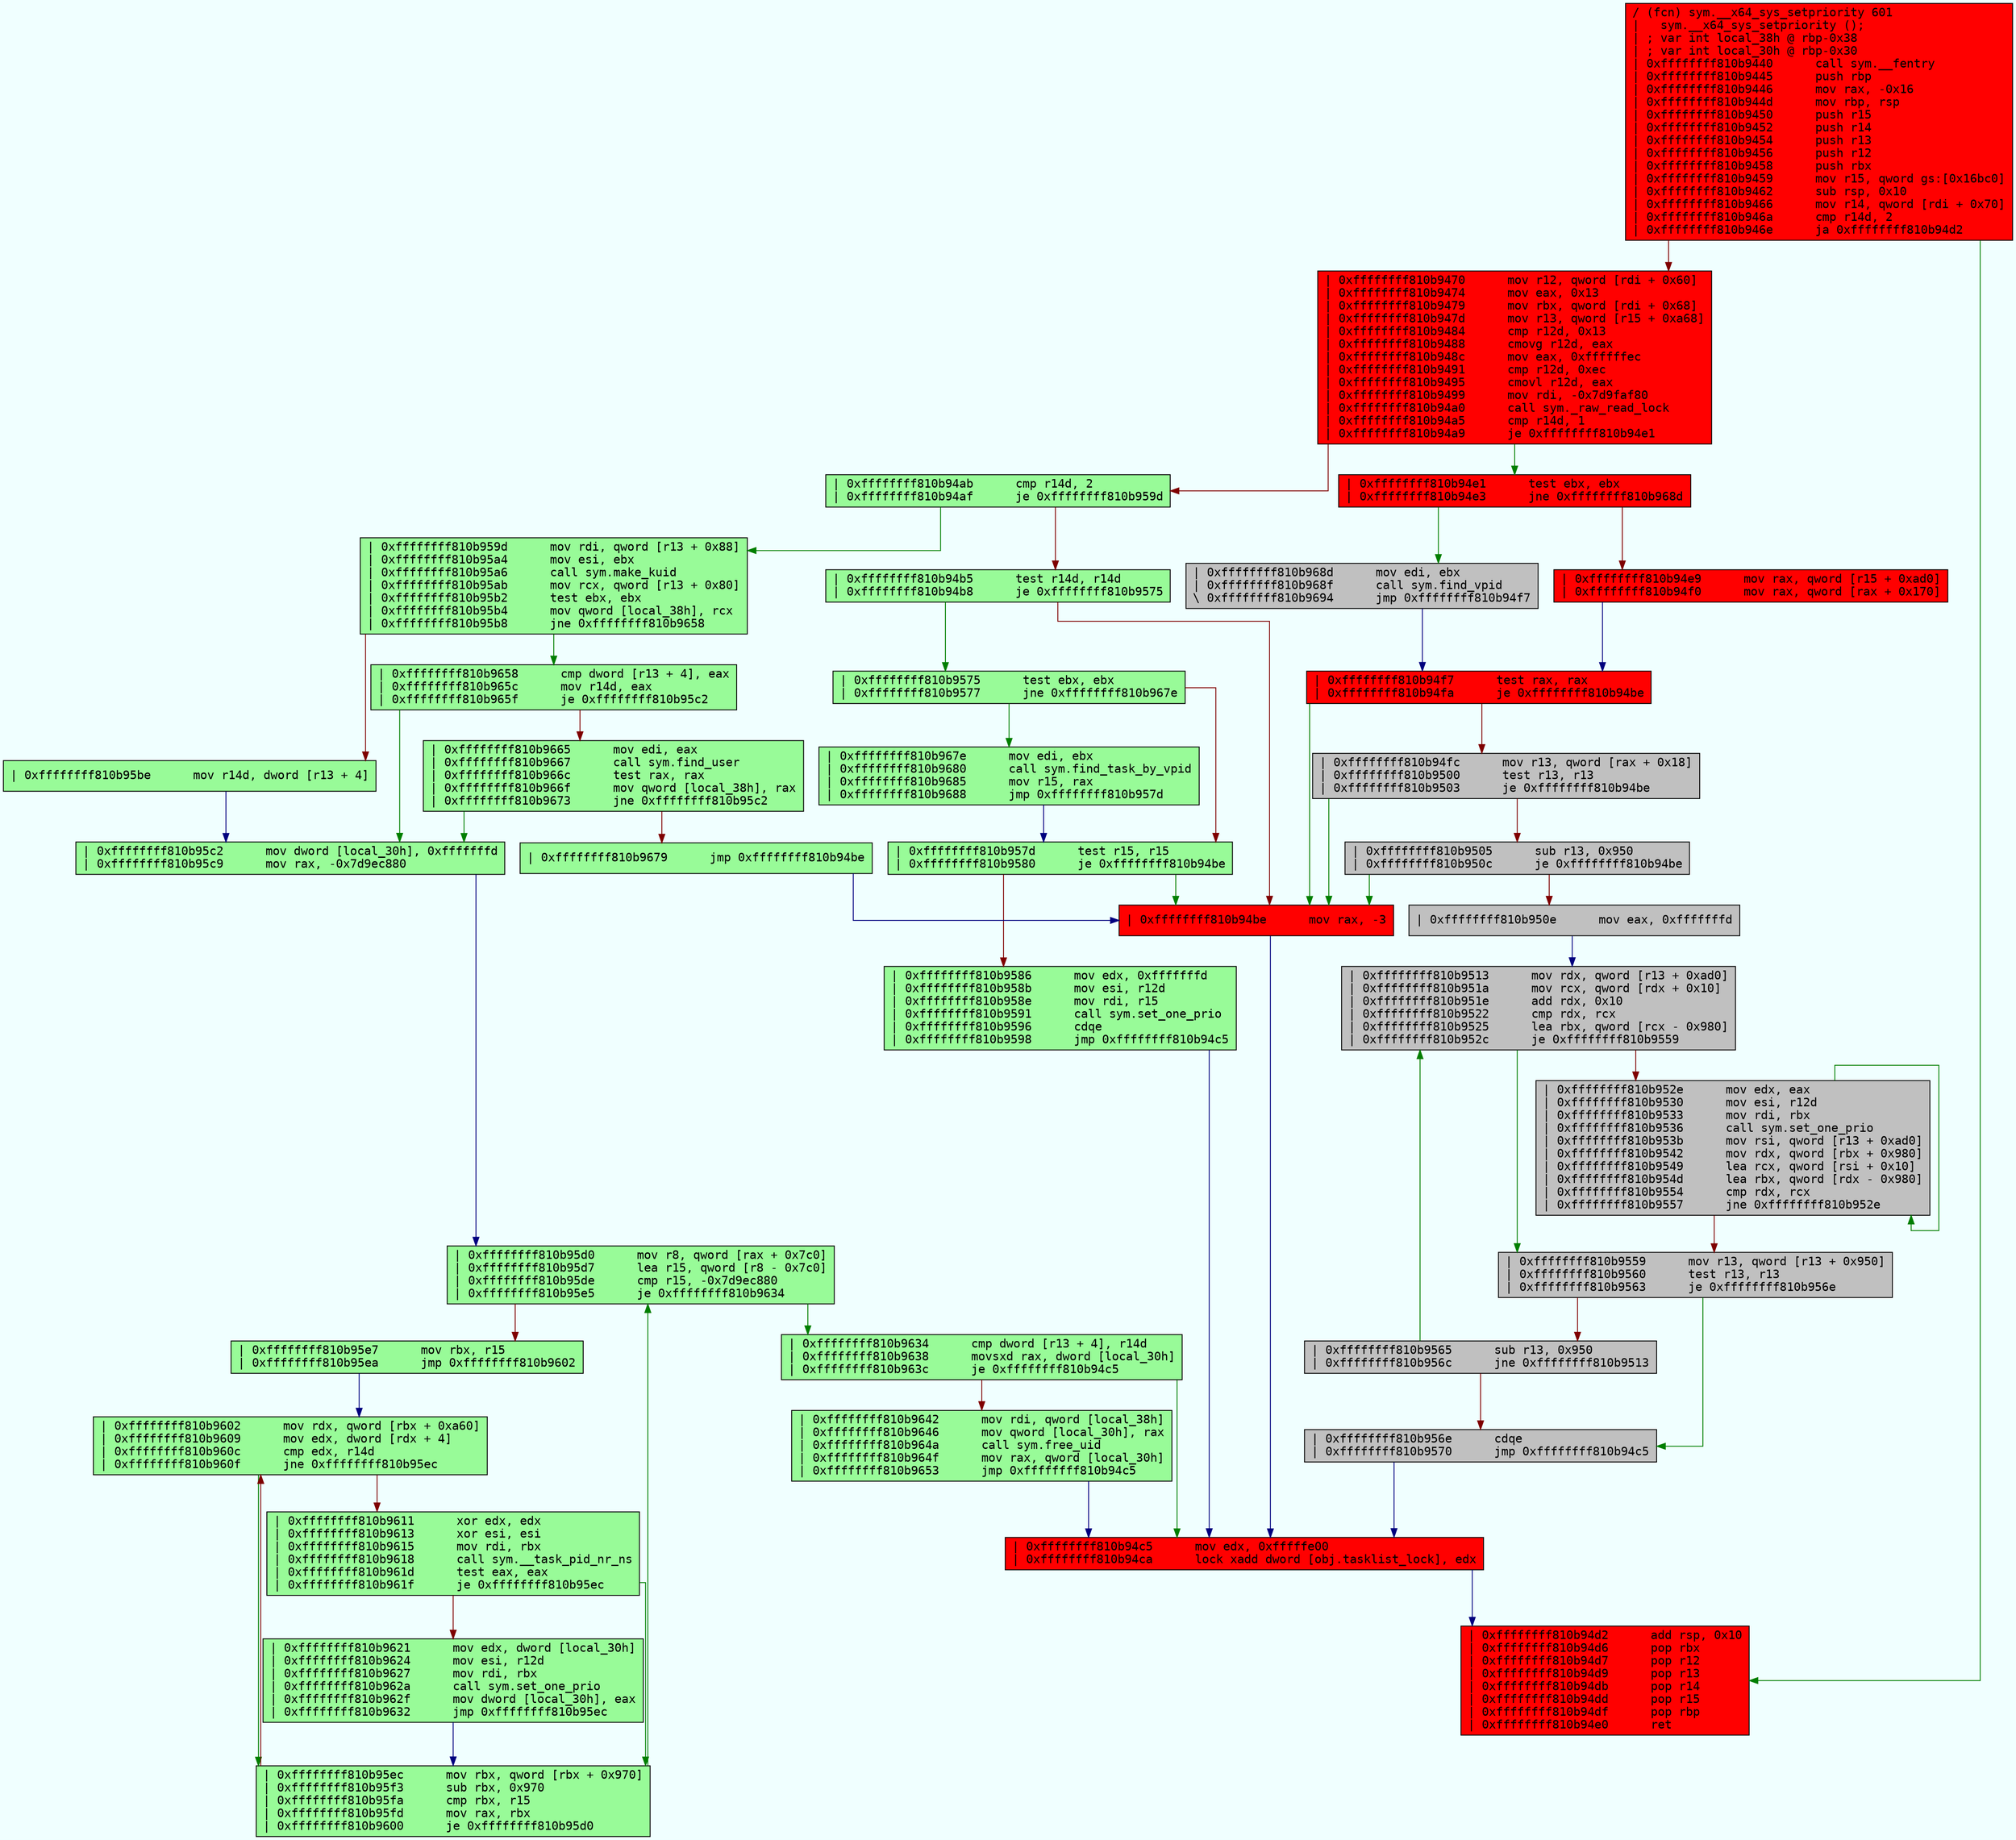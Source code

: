 digraph code {
	graph [bgcolor=azure,
		fontname=Courier,
		fontsize=8,
		name=code,
		splines=ortho
	];
	node [fillcolor=gray,
		fontname=Courier,
		shape=box,
		style=filled
	];
	edge [arrowhead=normal];
	"0xffffffff810b9440"	 [URL="sym.__x64_sys_setpriority/0xffffffff810b9440",
		color=black,
		fillcolor=red,
		label="/ (fcn) sym.__x64_sys_setpriority 601\l|   sym.__x64_sys_setpriority ();\l| ; var int local_38h @ rbp-0x38\l| ; var int local_30h @ \
rbp-0x30\l| 0xffffffff810b9440      call sym.__fentry\l| 0xffffffff810b9445      push rbp\l| 0xffffffff810b9446      mov rax, -0x16\l| \
0xffffffff810b944d      mov rbp, rsp\l| 0xffffffff810b9450      push r15\l| 0xffffffff810b9452      push r14\l| 0xffffffff810b9454      \
push r13\l| 0xffffffff810b9456      push r12\l| 0xffffffff810b9458      push rbx\l| 0xffffffff810b9459      mov r15, qword gs:[0x16bc0]\l| \
0xffffffff810b9462      sub rsp, 0x10\l| 0xffffffff810b9466      mov r14, qword [rdi + 0x70]\l| 0xffffffff810b946a      cmp r14d, \
2\l| 0xffffffff810b946e      ja 0xffffffff810b94d2\l"];
	"0xffffffff810b94d2"	 [URL="sym.__x64_sys_setpriority/0xffffffff810b94d2",
		color=black,
		fillcolor=red,
		label="| 0xffffffff810b94d2      add rsp, 0x10\l| 0xffffffff810b94d6      pop rbx\l| 0xffffffff810b94d7      pop r12\l| 0xffffffff810b94d9      \
pop r13\l| 0xffffffff810b94db      pop r14\l| 0xffffffff810b94dd      pop r15\l| 0xffffffff810b94df      pop rbp\l| 0xffffffff810b94e0      \
ret\l"];
	"0xffffffff810b9440" -> "0xffffffff810b94d2" [key=0,
	color="#007f00"];
"0xffffffff810b9470" [URL="sym.__x64_sys_setpriority/0xffffffff810b9470",
	color=black,
	fillcolor=red,
	label="| 0xffffffff810b9470      mov r12, qword [rdi + 0x60]\l| 0xffffffff810b9474      mov eax, 0x13\l| 0xffffffff810b9479      mov rbx, \
qword [rdi + 0x68]\l| 0xffffffff810b947d      mov r13, qword [r15 + 0xa68]\l| 0xffffffff810b9484      cmp r12d, 0x13\l| 0xffffffff810b9488      \
cmovg r12d, eax\l| 0xffffffff810b948c      mov eax, 0xffffffec\l| 0xffffffff810b9491      cmp r12d, 0xec\l| 0xffffffff810b9495      \
cmovl r12d, eax\l| 0xffffffff810b9499      mov rdi, -0x7d9faf80\l| 0xffffffff810b94a0      call sym._raw_read_lock\l| 0xffffffff810b94a5      \
cmp r14d, 1\l| 0xffffffff810b94a9      je 0xffffffff810b94e1\l"];
"0xffffffff810b9440" -> "0xffffffff810b9470" [key=0,
color="#7f0000"];
"0xffffffff810b94e1" [URL="sym.__x64_sys_setpriority/0xffffffff810b94e1",
color=black,
fillcolor=red,
label="| 0xffffffff810b94e1      test ebx, ebx\l| 0xffffffff810b94e3      jne 0xffffffff810b968d\l"];
"0xffffffff810b9470" -> "0xffffffff810b94e1" [key=0,
color="#007f00"];
"0xffffffff810b94ab" [URL="sym.__x64_sys_setpriority/0xffffffff810b94ab",
color=black,
fillcolor=palegreen,
label="| 0xffffffff810b94ab      cmp r14d, 2\l| 0xffffffff810b94af      je 0xffffffff810b959d\l"];
"0xffffffff810b9470" -> "0xffffffff810b94ab" [key=0,
color="#7f0000"];
"0xffffffff810b968d" [URL="sym.__x64_sys_setpriority/0xffffffff810b968d",
color=black,
label="| 0xffffffff810b968d      mov edi, ebx\l| 0xffffffff810b968f      call sym.find_vpid\l\\ 0xffffffff810b9694      jmp 0xffffffff810b94f7\l"];
"0xffffffff810b94e1" -> "0xffffffff810b968d" [key=0,
color="#007f00"];
"0xffffffff810b94e9" [URL="sym.__x64_sys_setpriority/0xffffffff810b94e9",
color=black,
fillcolor=red,
label="| 0xffffffff810b94e9      mov rax, qword [r15 + 0xad0]\l| 0xffffffff810b94f0      mov rax, qword [rax + 0x170]\l"];
"0xffffffff810b94e1" -> "0xffffffff810b94e9" [key=0,
color="#7f0000"];
"0xffffffff810b959d" [URL="sym.__x64_sys_setpriority/0xffffffff810b959d",
color=black,
fillcolor=palegreen,
label="| 0xffffffff810b959d      mov rdi, qword [r13 + 0x88]\l| 0xffffffff810b95a4      mov esi, ebx\l| 0xffffffff810b95a6      call sym.make_\
kuid\l| 0xffffffff810b95ab      mov rcx, qword [r13 + 0x80]\l| 0xffffffff810b95b2      test ebx, ebx\l| 0xffffffff810b95b4      \
mov qword [local_38h], rcx\l| 0xffffffff810b95b8      jne 0xffffffff810b9658\l"];
"0xffffffff810b94ab" -> "0xffffffff810b959d" [key=0,
color="#007f00"];
"0xffffffff810b94b5" [URL="sym.__x64_sys_setpriority/0xffffffff810b94b5",
color=black,
fillcolor=palegreen,
label="| 0xffffffff810b94b5      test r14d, r14d\l| 0xffffffff810b94b8      je 0xffffffff810b9575\l"];
"0xffffffff810b94ab" -> "0xffffffff810b94b5" [key=0,
color="#7f0000"];
"0xffffffff810b9658" [URL="sym.__x64_sys_setpriority/0xffffffff810b9658",
color=black,
fillcolor=palegreen,
label="| 0xffffffff810b9658      cmp dword [r13 + 4], eax\l| 0xffffffff810b965c      mov r14d, eax\l| 0xffffffff810b965f      je 0xffffffff810b95c2\l"];
"0xffffffff810b959d" -> "0xffffffff810b9658" [key=0,
color="#007f00"];
"0xffffffff810b95be" [URL="sym.__x64_sys_setpriority/0xffffffff810b95be",
color=black,
fillcolor=palegreen,
label="| 0xffffffff810b95be      mov r14d, dword [r13 + 4]\l"];
"0xffffffff810b959d" -> "0xffffffff810b95be" [key=0,
color="#7f0000"];
"0xffffffff810b9575" [URL="sym.__x64_sys_setpriority/0xffffffff810b9575",
color=black,
fillcolor=palegreen,
label="| 0xffffffff810b9575      test ebx, ebx\l| 0xffffffff810b9577      jne 0xffffffff810b967e\l"];
"0xffffffff810b94b5" -> "0xffffffff810b9575" [key=0,
color="#007f00"];
"0xffffffff810b94be" [URL="sym.__x64_sys_setpriority/0xffffffff810b94be",
color=black,
fillcolor=red,
label="| 0xffffffff810b94be      mov rax, -3\l"];
"0xffffffff810b94b5" -> "0xffffffff810b94be" [key=0,
color="#7f0000"];
"0xffffffff810b967e" [URL="sym.__x64_sys_setpriority/0xffffffff810b967e",
color=black,
fillcolor=palegreen,
label="| 0xffffffff810b967e      mov edi, ebx\l| 0xffffffff810b9680      call sym.find_task_by_vpid\l| 0xffffffff810b9685      mov r15, \
rax\l| 0xffffffff810b9688      jmp 0xffffffff810b957d\l"];
"0xffffffff810b9575" -> "0xffffffff810b967e" [key=0,
color="#007f00"];
"0xffffffff810b957d" [URL="sym.__x64_sys_setpriority/0xffffffff810b957d",
color=black,
fillcolor=palegreen,
label="| 0xffffffff810b957d      test r15, r15\l| 0xffffffff810b9580      je 0xffffffff810b94be\l"];
"0xffffffff810b9575" -> "0xffffffff810b957d" [key=0,
color="#7f0000"];
"0xffffffff810b94c5" [URL="sym.__x64_sys_setpriority/0xffffffff810b94c5",
color=black,
fillcolor=red,
label="| 0xffffffff810b94c5      mov edx, 0xfffffe00\l| 0xffffffff810b94ca      lock xadd dword [obj.tasklist_lock], edx\l"];
"0xffffffff810b94be" -> "0xffffffff810b94c5" [key=0,
color="#00007f"];
"0xffffffff810b94c5" -> "0xffffffff810b94d2" [key=0,
color="#00007f"];
"0xffffffff810b94f7" [URL="sym.__x64_sys_setpriority/0xffffffff810b94f7",
color=black,
fillcolor=red,
label="| 0xffffffff810b94f7      test rax, rax\l| 0xffffffff810b94fa      je 0xffffffff810b94be\l"];
"0xffffffff810b968d" -> "0xffffffff810b94f7" [key=0,
color="#00007f"];
"0xffffffff810b94e9" -> "0xffffffff810b94f7" [key=0,
color="#00007f"];
"0xffffffff810b94f7" -> "0xffffffff810b94be" [key=0,
color="#007f00"];
"0xffffffff810b94fc" [URL="sym.__x64_sys_setpriority/0xffffffff810b94fc",
color=black,
label="| 0xffffffff810b94fc      mov r13, qword [rax + 0x18]\l| 0xffffffff810b9500      test r13, r13\l| 0xffffffff810b9503      je 0xffffffff810b94be\l"];
"0xffffffff810b94f7" -> "0xffffffff810b94fc" [key=0,
color="#7f0000"];
"0xffffffff810b94fc" -> "0xffffffff810b94be" [key=0,
color="#007f00"];
"0xffffffff810b9505" [URL="sym.__x64_sys_setpriority/0xffffffff810b9505",
color=black,
label="| 0xffffffff810b9505      sub r13, 0x950\l| 0xffffffff810b950c      je 0xffffffff810b94be\l"];
"0xffffffff810b94fc" -> "0xffffffff810b9505" [key=0,
color="#7f0000"];
"0xffffffff810b9505" -> "0xffffffff810b94be" [key=0,
color="#007f00"];
"0xffffffff810b950e" [URL="sym.__x64_sys_setpriority/0xffffffff810b950e",
color=black,
label="| 0xffffffff810b950e      mov eax, 0xfffffffd\l"];
"0xffffffff810b9505" -> "0xffffffff810b950e" [key=0,
color="#7f0000"];
"0xffffffff810b9513" [URL="sym.__x64_sys_setpriority/0xffffffff810b9513",
color=black,
label="| 0xffffffff810b9513      mov rdx, qword [r13 + 0xad0]\l| 0xffffffff810b951a      mov rcx, qword [rdx + 0x10]\l| 0xffffffff810b951e      \
add rdx, 0x10\l| 0xffffffff810b9522      cmp rdx, rcx\l| 0xffffffff810b9525      lea rbx, qword [rcx - 0x980]\l| 0xffffffff810b952c      \
je 0xffffffff810b9559\l"];
"0xffffffff810b950e" -> "0xffffffff810b9513" [key=0,
color="#00007f"];
"0xffffffff810b9559" [URL="sym.__x64_sys_setpriority/0xffffffff810b9559",
color=black,
label="| 0xffffffff810b9559      mov r13, qword [r13 + 0x950]\l| 0xffffffff810b9560      test r13, r13\l| 0xffffffff810b9563      je 0xffffffff810b956e\l"];
"0xffffffff810b9513" -> "0xffffffff810b9559" [key=0,
color="#007f00"];
"0xffffffff810b952e" [URL="sym.__x64_sys_setpriority/0xffffffff810b952e",
color=black,
label="| 0xffffffff810b952e      mov edx, eax\l| 0xffffffff810b9530      mov esi, r12d\l| 0xffffffff810b9533      mov rdi, rbx\l| 0xffffffff810b9536      \
call sym.set_one_prio\l| 0xffffffff810b953b      mov rsi, qword [r13 + 0xad0]\l| 0xffffffff810b9542      mov rdx, qword [rbx + 0x980]\l| \
0xffffffff810b9549      lea rcx, qword [rsi + 0x10]\l| 0xffffffff810b954d      lea rbx, qword [rdx - 0x980]\l| 0xffffffff810b9554      \
cmp rdx, rcx\l| 0xffffffff810b9557      jne 0xffffffff810b952e\l"];
"0xffffffff810b9513" -> "0xffffffff810b952e" [key=0,
color="#7f0000"];
"0xffffffff810b956e" [URL="sym.__x64_sys_setpriority/0xffffffff810b956e",
color=black,
label="| 0xffffffff810b956e      cdqe\l| 0xffffffff810b9570      jmp 0xffffffff810b94c5\l"];
"0xffffffff810b9559" -> "0xffffffff810b956e" [key=0,
color="#007f00"];
"0xffffffff810b9565" [URL="sym.__x64_sys_setpriority/0xffffffff810b9565",
color=black,
label="| 0xffffffff810b9565      sub r13, 0x950\l| 0xffffffff810b956c      jne 0xffffffff810b9513\l"];
"0xffffffff810b9559" -> "0xffffffff810b9565" [key=0,
color="#7f0000"];
"0xffffffff810b952e" -> "0xffffffff810b9559" [key=0,
color="#7f0000"];
"0xffffffff810b952e" -> "0xffffffff810b952e" [key=0,
color="#007f00"];
"0xffffffff810b956e" -> "0xffffffff810b94c5" [key=0,
color="#00007f"];
"0xffffffff810b9565" -> "0xffffffff810b9513" [key=0,
color="#007f00"];
"0xffffffff810b9565" -> "0xffffffff810b956e" [key=0,
color="#7f0000"];
"0xffffffff810b967e" -> "0xffffffff810b957d" [key=0,
color="#00007f"];
"0xffffffff810b957d" -> "0xffffffff810b94be" [key=0,
color="#007f00"];
"0xffffffff810b9586" [URL="sym.__x64_sys_setpriority/0xffffffff810b9586",
color=black,
fillcolor=palegreen,
label="| 0xffffffff810b9586      mov edx, 0xfffffffd\l| 0xffffffff810b958b      mov esi, r12d\l| 0xffffffff810b958e      mov rdi, r15\l| \
0xffffffff810b9591      call sym.set_one_prio\l| 0xffffffff810b9596      cdqe\l| 0xffffffff810b9598      jmp 0xffffffff810b94c5\l"];
"0xffffffff810b957d" -> "0xffffffff810b9586" [key=0,
color="#7f0000"];
"0xffffffff810b9586" -> "0xffffffff810b94c5" [key=0,
color="#00007f"];
"0xffffffff810b95c2" [URL="sym.__x64_sys_setpriority/0xffffffff810b95c2",
color=black,
fillcolor=palegreen,
label="| 0xffffffff810b95c2      mov dword [local_30h], 0xfffffffd\l| 0xffffffff810b95c9      mov rax, -0x7d9ec880\l"];
"0xffffffff810b9658" -> "0xffffffff810b95c2" [key=0,
color="#007f00"];
"0xffffffff810b9665" [URL="sym.__x64_sys_setpriority/0xffffffff810b9665",
color=black,
fillcolor=palegreen,
label="| 0xffffffff810b9665      mov edi, eax\l| 0xffffffff810b9667      call sym.find_user\l| 0xffffffff810b966c      test rax, rax\l| \
0xffffffff810b966f      mov qword [local_38h], rax\l| 0xffffffff810b9673      jne 0xffffffff810b95c2\l"];
"0xffffffff810b9658" -> "0xffffffff810b9665" [key=0,
color="#7f0000"];
"0xffffffff810b95be" -> "0xffffffff810b95c2" [key=0,
color="#00007f"];
"0xffffffff810b95d0" [URL="sym.__x64_sys_setpriority/0xffffffff810b95d0",
color=black,
fillcolor=palegreen,
label="| 0xffffffff810b95d0      mov r8, qword [rax + 0x7c0]\l| 0xffffffff810b95d7      lea r15, qword [r8 - 0x7c0]\l| 0xffffffff810b95de      \
cmp r15, -0x7d9ec880\l| 0xffffffff810b95e5      je 0xffffffff810b9634\l"];
"0xffffffff810b95c2" -> "0xffffffff810b95d0" [key=0,
color="#00007f"];
"0xffffffff810b9634" [URL="sym.__x64_sys_setpriority/0xffffffff810b9634",
color=black,
fillcolor=palegreen,
label="| 0xffffffff810b9634      cmp dword [r13 + 4], r14d\l| 0xffffffff810b9638      movsxd rax, dword [local_30h]\l| 0xffffffff810b963c      \
je 0xffffffff810b94c5\l"];
"0xffffffff810b95d0" -> "0xffffffff810b9634" [key=0,
color="#007f00"];
"0xffffffff810b95e7" [URL="sym.__x64_sys_setpriority/0xffffffff810b95e7",
color=black,
fillcolor=palegreen,
label="| 0xffffffff810b95e7      mov rbx, r15\l| 0xffffffff810b95ea      jmp 0xffffffff810b9602\l"];
"0xffffffff810b95d0" -> "0xffffffff810b95e7" [key=0,
color="#7f0000"];
"0xffffffff810b9634" -> "0xffffffff810b94c5" [key=0,
color="#007f00"];
"0xffffffff810b9642" [URL="sym.__x64_sys_setpriority/0xffffffff810b9642",
color=black,
fillcolor=palegreen,
label="| 0xffffffff810b9642      mov rdi, qword [local_38h]\l| 0xffffffff810b9646      mov qword [local_30h], rax\l| 0xffffffff810b964a      \
call sym.free_uid\l| 0xffffffff810b964f      mov rax, qword [local_30h]\l| 0xffffffff810b9653      jmp 0xffffffff810b94c5\l"];
"0xffffffff810b9634" -> "0xffffffff810b9642" [key=0,
color="#7f0000"];
"0xffffffff810b9602" [URL="sym.__x64_sys_setpriority/0xffffffff810b9602",
color=black,
fillcolor=palegreen,
label="| 0xffffffff810b9602      mov rdx, qword [rbx + 0xa60]\l| 0xffffffff810b9609      mov edx, dword [rdx + 4]\l| 0xffffffff810b960c      \
cmp edx, r14d\l| 0xffffffff810b960f      jne 0xffffffff810b95ec\l"];
"0xffffffff810b95e7" -> "0xffffffff810b9602" [key=0,
color="#00007f"];
"0xffffffff810b95ec" [URL="sym.__x64_sys_setpriority/0xffffffff810b95ec",
color=black,
fillcolor=palegreen,
label="| 0xffffffff810b95ec      mov rbx, qword [rbx + 0x970]\l| 0xffffffff810b95f3      sub rbx, 0x970\l| 0xffffffff810b95fa      cmp \
rbx, r15\l| 0xffffffff810b95fd      mov rax, rbx\l| 0xffffffff810b9600      je 0xffffffff810b95d0\l"];
"0xffffffff810b9602" -> "0xffffffff810b95ec" [key=0,
color="#007f00"];
"0xffffffff810b9611" [URL="sym.__x64_sys_setpriority/0xffffffff810b9611",
color=black,
fillcolor=palegreen,
label="| 0xffffffff810b9611      xor edx, edx\l| 0xffffffff810b9613      xor esi, esi\l| 0xffffffff810b9615      mov rdi, rbx\l| 0xffffffff810b9618      \
call sym.__task_pid_nr_ns\l| 0xffffffff810b961d      test eax, eax\l| 0xffffffff810b961f      je 0xffffffff810b95ec\l"];
"0xffffffff810b9602" -> "0xffffffff810b9611" [key=0,
color="#7f0000"];
"0xffffffff810b95ec" -> "0xffffffff810b95d0" [key=0,
color="#007f00"];
"0xffffffff810b95ec" -> "0xffffffff810b9602" [key=0,
color="#7f0000"];
"0xffffffff810b9611" -> "0xffffffff810b95ec" [key=0,
color="#007f00"];
"0xffffffff810b9621" [URL="sym.__x64_sys_setpriority/0xffffffff810b9621",
color=black,
fillcolor=palegreen,
label="| 0xffffffff810b9621      mov edx, dword [local_30h]\l| 0xffffffff810b9624      mov esi, r12d\l| 0xffffffff810b9627      mov rdi, \
rbx\l| 0xffffffff810b962a      call sym.set_one_prio\l| 0xffffffff810b962f      mov dword [local_30h], eax\l| 0xffffffff810b9632      \
jmp 0xffffffff810b95ec\l"];
"0xffffffff810b9611" -> "0xffffffff810b9621" [key=0,
color="#7f0000"];
"0xffffffff810b9621" -> "0xffffffff810b95ec" [key=0,
color="#00007f"];
"0xffffffff810b9642" -> "0xffffffff810b94c5" [key=0,
color="#00007f"];
"0xffffffff810b9665" -> "0xffffffff810b95c2" [key=0,
color="#007f00"];
"0xffffffff810b9679" [URL="sym.__x64_sys_setpriority/0xffffffff810b9679",
color=black,
fillcolor=palegreen,
label="| 0xffffffff810b9679      jmp 0xffffffff810b94be\l"];
"0xffffffff810b9665" -> "0xffffffff810b9679" [key=0,
color="#7f0000"];
"0xffffffff810b9679" -> "0xffffffff810b94be" [key=0,
color="#00007f"];
}

